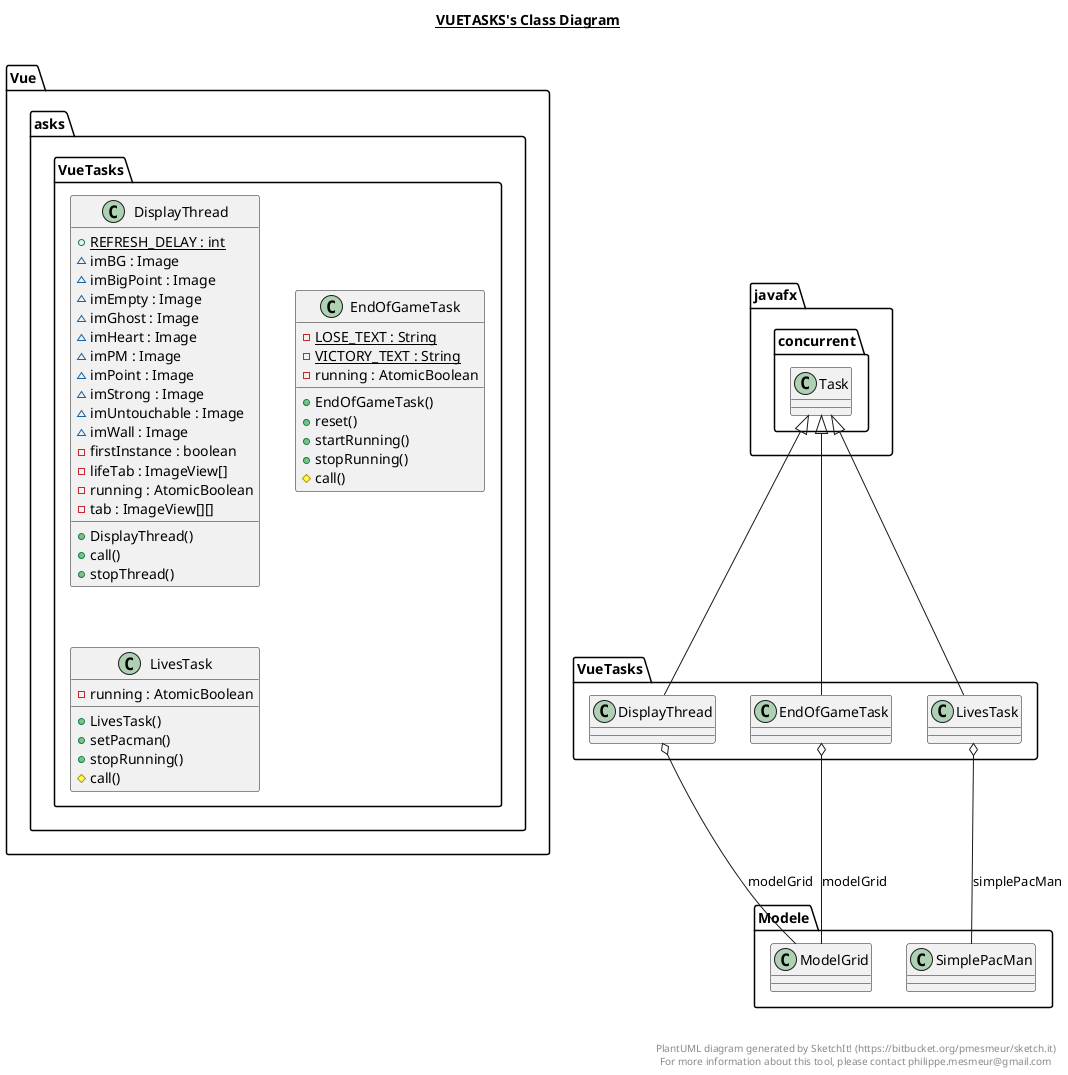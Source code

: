 @startuml

title __VUETASKS's Class Diagram__\n

  namespace Vue {
    namespace asks {
      class VueTasks.DisplayThread {
          {static} + REFRESH_DELAY : int
          ~ imBG : Image
          ~ imBigPoint : Image
          ~ imEmpty : Image
          ~ imGhost : Image
          ~ imHeart : Image
          ~ imPM : Image
          ~ imPoint : Image
          ~ imStrong : Image
          ~ imUntouchable : Image
          ~ imWall : Image
          - firstInstance : boolean
          - lifeTab : ImageView[]
          - running : AtomicBoolean
          - tab : ImageView[][]
          + DisplayThread()
          + call()
          + stopThread()
      }
    }
  }
  

  namespace Vue {
    namespace asks {
      class VueTasks.EndOfGameTask {
          {static} - LOSE_TEXT : String
          {static} - VICTORY_TEXT : String
          - running : AtomicBoolean
          + EndOfGameTask()
          + reset()
          + startRunning()
          + stopRunning()
          # call()
      }
    }
  }
  

  namespace Vue {
    namespace asks {
      class VueTasks.LivesTask {
          - running : AtomicBoolean
          + LivesTask()
          + setPacman()
          + stopRunning()
          # call()
      }
    }
  }
  

  VueTasks.DisplayThread -up-|> javafx.concurrent.Task
  VueTasks.DisplayThread o-- Modele.ModelGrid : modelGrid
  VueTasks.EndOfGameTask -up-|> javafx.concurrent.Task
  VueTasks.EndOfGameTask o-- Modele.ModelGrid : modelGrid
  VueTasks.LivesTask -up-|> javafx.concurrent.Task
  VueTasks.LivesTask o-- Modele.SimplePacMan : simplePacMan


right footer


PlantUML diagram generated by SketchIt! (https://bitbucket.org/pmesmeur/sketch.it)
For more information about this tool, please contact philippe.mesmeur@gmail.com
endfooter

@enduml

